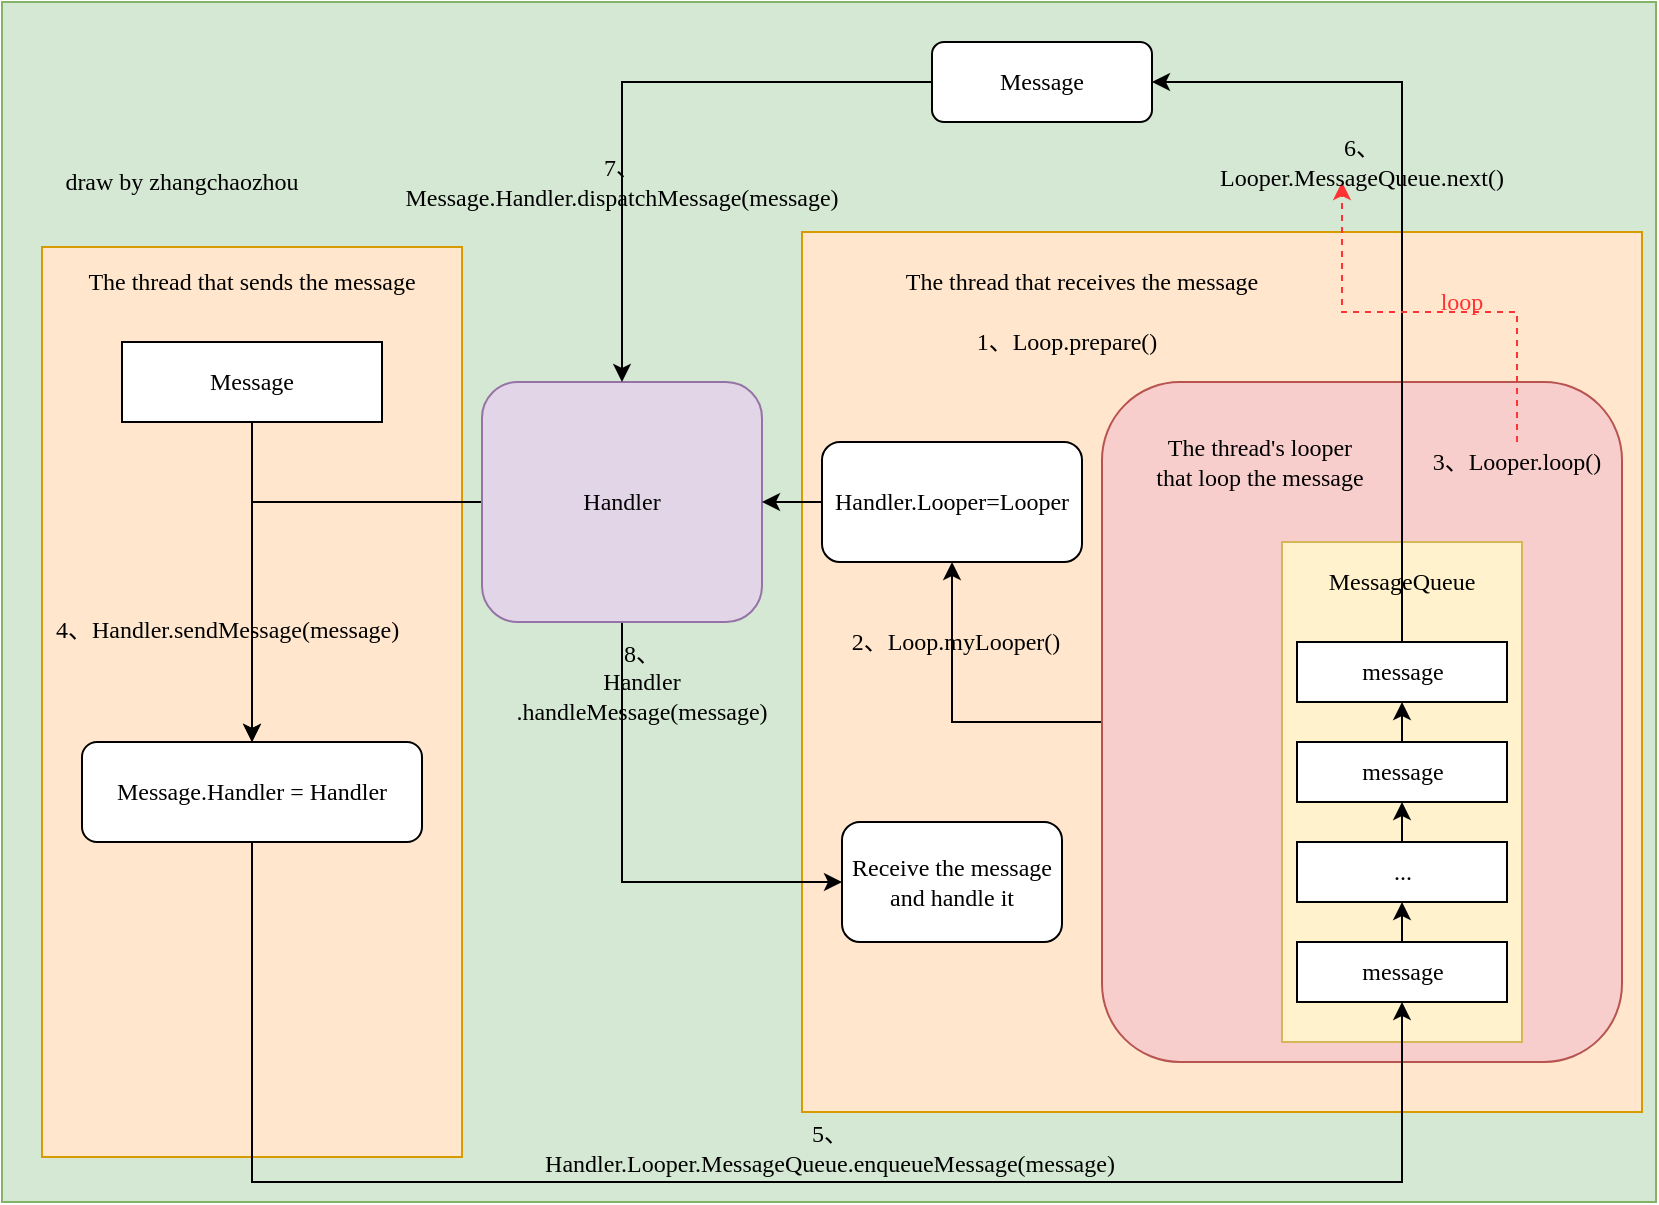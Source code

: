 <mxfile version="12.9.5" type="github" pages="2">
  <diagram id="osySlG6vOF2VXdflo7Ny" name="Page-1">
    <mxGraphModel dx="946" dy="579" grid="1" gridSize="10" guides="1" tooltips="1" connect="1" arrows="1" fold="1" page="1" pageScale="1" pageWidth="827" pageHeight="1169" math="0" shadow="0">
      <root>
        <mxCell id="0" />
        <mxCell id="1" parent="0" />
        <mxCell id="NDg6Oueld_C1ia3fCb1J-2" value="" style="rounded=0;whiteSpace=wrap;html=1;" parent="1" vertex="1">
          <mxGeometry x="350" y="360" width="120" height="60" as="geometry" />
        </mxCell>
        <mxCell id="NDg6Oueld_C1ia3fCb1J-3" value="" style="rounded=0;whiteSpace=wrap;html=1;fillColor=#d5e8d4;strokeColor=#82b366;" parent="1" vertex="1">
          <mxGeometry y="60" width="827" height="600" as="geometry" />
        </mxCell>
        <mxCell id="NDg6Oueld_C1ia3fCb1J-4" value="" style="rounded=0;whiteSpace=wrap;html=1;fillColor=#ffe6cc;strokeColor=#d79b00;" parent="1" vertex="1">
          <mxGeometry x="20" y="182.5" width="210" height="455" as="geometry" />
        </mxCell>
        <mxCell id="NDg6Oueld_C1ia3fCb1J-5" value="&lt;p&gt;The thread that sends the message&lt;/p&gt;" style="text;html=1;strokeColor=none;fillColor=none;align=center;verticalAlign=middle;whiteSpace=wrap;rounded=0;fontFamily=Comic Sans MS;" parent="1" vertex="1">
          <mxGeometry x="20" y="190" width="210" height="20" as="geometry" />
        </mxCell>
        <mxCell id="NDg6Oueld_C1ia3fCb1J-6" value="" style="rounded=0;whiteSpace=wrap;html=1;fillColor=#ffe6cc;strokeColor=#d79b00;" parent="1" vertex="1">
          <mxGeometry x="400" y="175" width="420" height="440" as="geometry" />
        </mxCell>
        <mxCell id="NDg6Oueld_C1ia3fCb1J-7" value="&lt;p&gt;The thread that receives the message&lt;/p&gt;" style="text;html=1;strokeColor=none;fillColor=none;align=center;verticalAlign=middle;whiteSpace=wrap;rounded=0;fontFamily=Comic Sans MS;" parent="1" vertex="1">
          <mxGeometry x="400" y="190" width="280" height="20" as="geometry" />
        </mxCell>
        <mxCell id="NDg6Oueld_C1ia3fCb1J-95" style="edgeStyle=orthogonalEdgeStyle;rounded=0;orthogonalLoop=1;jettySize=auto;html=1;exitX=0.5;exitY=1;exitDx=0;exitDy=0;entryX=0;entryY=0.5;entryDx=0;entryDy=0;fontFamily=Comic Sans MS;" parent="1" source="NDg6Oueld_C1ia3fCb1J-10" target="NDg6Oueld_C1ia3fCb1J-70" edge="1">
          <mxGeometry relative="1" as="geometry" />
        </mxCell>
        <mxCell id="NDg6Oueld_C1ia3fCb1J-101" style="edgeStyle=orthogonalEdgeStyle;rounded=0;orthogonalLoop=1;jettySize=auto;html=1;exitX=0;exitY=0.5;exitDx=0;exitDy=0;entryX=0.5;entryY=0;entryDx=0;entryDy=0;fontFamily=Comic Sans MS;" parent="1" source="NDg6Oueld_C1ia3fCb1J-10" target="NDg6Oueld_C1ia3fCb1J-21" edge="1">
          <mxGeometry relative="1" as="geometry" />
        </mxCell>
        <mxCell id="NDg6Oueld_C1ia3fCb1J-10" value="Handler" style="rounded=1;whiteSpace=wrap;html=1;fontFamily=Comic Sans MS;fillColor=#e1d5e7;strokeColor=#9673a6;" parent="1" vertex="1">
          <mxGeometry x="240" y="250" width="140" height="120" as="geometry" />
        </mxCell>
        <mxCell id="NDg6Oueld_C1ia3fCb1J-34" style="edgeStyle=orthogonalEdgeStyle;rounded=0;orthogonalLoop=1;jettySize=auto;html=1;exitX=0;exitY=0.5;exitDx=0;exitDy=0;entryX=0.5;entryY=1;entryDx=0;entryDy=0;fontFamily=Comic Sans MS;" parent="1" source="NDg6Oueld_C1ia3fCb1J-13" target="NDg6Oueld_C1ia3fCb1J-102" edge="1">
          <mxGeometry relative="1" as="geometry">
            <Array as="points">
              <mxPoint x="475" y="420" />
            </Array>
          </mxGeometry>
        </mxCell>
        <mxCell id="NDg6Oueld_C1ia3fCb1J-13" value="" style="rounded=1;whiteSpace=wrap;html=1;fontFamily=Comic Sans MS;fillColor=#f8cecc;strokeColor=#b85450;" parent="1" vertex="1">
          <mxGeometry x="550" y="250" width="260" height="340" as="geometry" />
        </mxCell>
        <mxCell id="NDg6Oueld_C1ia3fCb1J-14" value="The thread&#39;s looper &lt;br&gt;that loop the message" style="text;html=1;strokeColor=none;fillColor=none;align=center;verticalAlign=middle;whiteSpace=wrap;rounded=0;fontFamily=Comic Sans MS;" parent="1" vertex="1">
          <mxGeometry x="534" y="280" width="190" height="20" as="geometry" />
        </mxCell>
        <mxCell id="NDg6Oueld_C1ia3fCb1J-17" value="" style="rounded=0;whiteSpace=wrap;html=1;fontFamily=Comic Sans MS;fillColor=#fff2cc;strokeColor=#d6b656;" parent="1" vertex="1">
          <mxGeometry x="640" y="330" width="120" height="250" as="geometry" />
        </mxCell>
        <mxCell id="NDg6Oueld_C1ia3fCb1J-18" value="MessageQueue" style="text;html=1;strokeColor=none;fillColor=none;align=center;verticalAlign=middle;whiteSpace=wrap;rounded=0;fontFamily=Comic Sans MS;" parent="1" vertex="1">
          <mxGeometry x="680" y="340" width="40" height="20" as="geometry" />
        </mxCell>
        <mxCell id="NDg6Oueld_C1ia3fCb1J-29" style="edgeStyle=orthogonalEdgeStyle;rounded=0;orthogonalLoop=1;jettySize=auto;html=1;exitX=0.5;exitY=1;exitDx=0;exitDy=0;entryX=0.5;entryY=1;entryDx=0;entryDy=0;fontFamily=Comic Sans MS;" parent="1" source="NDg6Oueld_C1ia3fCb1J-21" target="NDg6Oueld_C1ia3fCb1J-31" edge="1">
          <mxGeometry relative="1" as="geometry">
            <Array as="points">
              <mxPoint x="125" y="650" />
              <mxPoint x="700" y="650" />
            </Array>
          </mxGeometry>
        </mxCell>
        <mxCell id="NDg6Oueld_C1ia3fCb1J-21" value="Message.Handler = Handler&lt;span style=&quot;white-space: normal&quot;&gt;&lt;br&gt;&lt;/span&gt;" style="rounded=1;whiteSpace=wrap;html=1;fontFamily=Comic Sans MS;" parent="1" vertex="1">
          <mxGeometry x="40" y="430" width="170" height="50" as="geometry" />
        </mxCell>
        <mxCell id="qWdJZLPwKeQH4qqhE-X6-7" style="edgeStyle=orthogonalEdgeStyle;rounded=0;orthogonalLoop=1;jettySize=auto;html=1;exitX=0.5;exitY=0;exitDx=0;exitDy=0;entryX=1;entryY=0.5;entryDx=0;entryDy=0;fontFamily=Comic Sans MS;" edge="1" parent="1" source="NDg6Oueld_C1ia3fCb1J-23" target="qWdJZLPwKeQH4qqhE-X6-2">
          <mxGeometry relative="1" as="geometry" />
        </mxCell>
        <mxCell id="NDg6Oueld_C1ia3fCb1J-23" value="message" style="rounded=0;whiteSpace=wrap;html=1;fontFamily=Comic Sans MS;" parent="1" vertex="1">
          <mxGeometry x="647.5" y="380" width="105" height="30" as="geometry" />
        </mxCell>
        <mxCell id="n6KTwlOW_15QvZ3awUx1-7" style="edgeStyle=orthogonalEdgeStyle;rounded=0;orthogonalLoop=1;jettySize=auto;html=1;exitX=0.5;exitY=0;exitDx=0;exitDy=0;entryX=0.5;entryY=1;entryDx=0;entryDy=0;fontFamily=Comic Sans MS;" edge="1" parent="1" source="NDg6Oueld_C1ia3fCb1J-27" target="NDg6Oueld_C1ia3fCb1J-23">
          <mxGeometry relative="1" as="geometry" />
        </mxCell>
        <mxCell id="NDg6Oueld_C1ia3fCb1J-27" value="message" style="rounded=0;whiteSpace=wrap;html=1;fontFamily=Comic Sans MS;" parent="1" vertex="1">
          <mxGeometry x="647.5" y="430" width="105" height="30" as="geometry" />
        </mxCell>
        <mxCell id="n6KTwlOW_15QvZ3awUx1-5" style="edgeStyle=orthogonalEdgeStyle;rounded=0;orthogonalLoop=1;jettySize=auto;html=1;exitX=0.5;exitY=0;exitDx=0;exitDy=0;entryX=0.5;entryY=1;entryDx=0;entryDy=0;fontFamily=Comic Sans MS;" edge="1" parent="1" source="NDg6Oueld_C1ia3fCb1J-28" target="NDg6Oueld_C1ia3fCb1J-27">
          <mxGeometry relative="1" as="geometry" />
        </mxCell>
        <mxCell id="NDg6Oueld_C1ia3fCb1J-28" value="..." style="rounded=0;whiteSpace=wrap;html=1;fontFamily=Comic Sans MS;" parent="1" vertex="1">
          <mxGeometry x="647.5" y="480" width="105" height="30" as="geometry" />
        </mxCell>
        <mxCell id="n6KTwlOW_15QvZ3awUx1-3" style="edgeStyle=orthogonalEdgeStyle;rounded=0;orthogonalLoop=1;jettySize=auto;html=1;exitX=0.5;exitY=0;exitDx=0;exitDy=0;entryX=0.5;entryY=1;entryDx=0;entryDy=0;fontFamily=Comic Sans MS;" edge="1" parent="1" source="NDg6Oueld_C1ia3fCb1J-31" target="NDg6Oueld_C1ia3fCb1J-28">
          <mxGeometry relative="1" as="geometry" />
        </mxCell>
        <mxCell id="NDg6Oueld_C1ia3fCb1J-31" value="message" style="rounded=0;whiteSpace=wrap;html=1;fontFamily=Comic Sans MS;" parent="1" vertex="1">
          <mxGeometry x="647.5" y="530" width="105" height="30" as="geometry" />
        </mxCell>
        <mxCell id="NDg6Oueld_C1ia3fCb1J-36" value="2、Loop.myLooper()" style="text;html=1;strokeColor=none;fillColor=none;align=center;verticalAlign=middle;whiteSpace=wrap;rounded=0;fontFamily=Comic Sans MS;" parent="1" vertex="1">
          <mxGeometry x="420" y="370" width="114" height="20" as="geometry" />
        </mxCell>
        <mxCell id="NDg6Oueld_C1ia3fCb1J-37" value="1、Loop.prepare()" style="text;html=1;strokeColor=none;fillColor=none;align=center;verticalAlign=middle;whiteSpace=wrap;rounded=0;fontFamily=Comic Sans MS;" parent="1" vertex="1">
          <mxGeometry x="460" y="220" width="145" height="20" as="geometry" />
        </mxCell>
        <mxCell id="NDg6Oueld_C1ia3fCb1J-96" style="edgeStyle=orthogonalEdgeStyle;rounded=0;orthogonalLoop=1;jettySize=auto;html=1;exitX=0.5;exitY=1;exitDx=0;exitDy=0;entryX=0.5;entryY=0;entryDx=0;entryDy=0;fontFamily=Comic Sans MS;" parent="1" source="NDg6Oueld_C1ia3fCb1J-53" target="NDg6Oueld_C1ia3fCb1J-21" edge="1">
          <mxGeometry relative="1" as="geometry">
            <mxPoint x="125" y="320" as="targetPoint" />
          </mxGeometry>
        </mxCell>
        <mxCell id="NDg6Oueld_C1ia3fCb1J-53" value="Message" style="rounded=0;whiteSpace=wrap;html=1;fontFamily=Comic Sans MS;" parent="1" vertex="1">
          <mxGeometry x="60" y="230" width="130" height="40" as="geometry" />
        </mxCell>
        <mxCell id="NDg6Oueld_C1ia3fCb1J-60" value="7、Message.Handler.dispatchMessage(message)" style="text;html=1;strokeColor=none;fillColor=none;align=center;verticalAlign=middle;whiteSpace=wrap;rounded=0;fontFamily=Comic Sans MS;" parent="1" vertex="1">
          <mxGeometry x="290" y="140" width="40" height="20" as="geometry" />
        </mxCell>
        <mxCell id="NDg6Oueld_C1ia3fCb1J-70" value="Receive the message and handle it" style="rounded=1;whiteSpace=wrap;html=1;fontFamily=Comic Sans MS;" parent="1" vertex="1">
          <mxGeometry x="420" y="470" width="110" height="60" as="geometry" />
        </mxCell>
        <mxCell id="qWdJZLPwKeQH4qqhE-X6-15" style="edgeStyle=orthogonalEdgeStyle;rounded=0;orthogonalLoop=1;jettySize=auto;html=1;exitX=0.5;exitY=0;exitDx=0;exitDy=0;entryX=0.25;entryY=1;entryDx=0;entryDy=0;fontFamily=Comic Sans MS;dashed=1;strokeColor=#FF3333;" edge="1" parent="1" source="NDg6Oueld_C1ia3fCb1J-41" target="qWdJZLPwKeQH4qqhE-X6-4">
          <mxGeometry relative="1" as="geometry" />
        </mxCell>
        <mxCell id="NDg6Oueld_C1ia3fCb1J-41" value="3、Looper.loop()" style="text;html=1;strokeColor=none;fillColor=none;align=center;verticalAlign=middle;whiteSpace=wrap;rounded=0;fontFamily=Comic Sans MS;" parent="1" vertex="1">
          <mxGeometry x="710" y="280" width="95" height="20" as="geometry" />
        </mxCell>
        <mxCell id="NDg6Oueld_C1ia3fCb1J-85" value="5、Handler.Looper.MessageQueue.enqueueMessage(message)" style="text;html=1;strokeColor=none;fillColor=none;align=center;verticalAlign=middle;whiteSpace=wrap;rounded=0;fontFamily=Comic Sans MS;" parent="1" vertex="1">
          <mxGeometry x="394" y="622.5" width="40" height="20" as="geometry" />
        </mxCell>
        <mxCell id="NDg6Oueld_C1ia3fCb1J-90" value="8、&lt;br&gt;Handler&lt;br&gt;.handleMessage(message)" style="text;html=1;strokeColor=none;fillColor=none;align=center;verticalAlign=middle;whiteSpace=wrap;rounded=0;fontFamily=Comic Sans MS;" parent="1" vertex="1">
          <mxGeometry x="300" y="390" width="40" height="20" as="geometry" />
        </mxCell>
        <mxCell id="NDg6Oueld_C1ia3fCb1J-100" value="4、Handler.sendMessage(message)" style="text;html=1;fontFamily=Comic Sans MS;" parent="1" vertex="1">
          <mxGeometry x="25" y="360" width="200" height="30" as="geometry" />
        </mxCell>
        <mxCell id="NDg6Oueld_C1ia3fCb1J-105" style="edgeStyle=orthogonalEdgeStyle;rounded=0;orthogonalLoop=1;jettySize=auto;html=1;exitX=0;exitY=0.5;exitDx=0;exitDy=0;entryX=1;entryY=0.5;entryDx=0;entryDy=0;fontFamily=Comic Sans MS;" parent="1" source="NDg6Oueld_C1ia3fCb1J-102" target="NDg6Oueld_C1ia3fCb1J-10" edge="1">
          <mxGeometry relative="1" as="geometry" />
        </mxCell>
        <mxCell id="NDg6Oueld_C1ia3fCb1J-102" value="Handler.Looper=Looper" style="rounded=1;whiteSpace=wrap;html=1;fontFamily=Comic Sans MS;" parent="1" vertex="1">
          <mxGeometry x="410" y="280" width="130" height="60" as="geometry" />
        </mxCell>
        <mxCell id="n6KTwlOW_15QvZ3awUx1-1" value="draw by zhangchaozhou" style="text;html=1;strokeColor=none;fillColor=none;align=center;verticalAlign=middle;whiteSpace=wrap;rounded=0;fontFamily=Comic Sans MS;" vertex="1" parent="1">
          <mxGeometry x="20" y="140" width="140" height="20" as="geometry" />
        </mxCell>
        <mxCell id="qWdJZLPwKeQH4qqhE-X6-8" style="edgeStyle=orthogonalEdgeStyle;rounded=0;orthogonalLoop=1;jettySize=auto;html=1;exitX=0;exitY=0.5;exitDx=0;exitDy=0;entryX=0.5;entryY=0;entryDx=0;entryDy=0;fontFamily=Comic Sans MS;" edge="1" parent="1" source="qWdJZLPwKeQH4qqhE-X6-2" target="NDg6Oueld_C1ia3fCb1J-10">
          <mxGeometry relative="1" as="geometry" />
        </mxCell>
        <mxCell id="qWdJZLPwKeQH4qqhE-X6-2" value="Message" style="rounded=1;whiteSpace=wrap;html=1;fontFamily=Comic Sans MS;align=center;" vertex="1" parent="1">
          <mxGeometry x="465" y="80" width="110" height="40" as="geometry" />
        </mxCell>
        <mxCell id="qWdJZLPwKeQH4qqhE-X6-4" value="6、Looper.MessageQueue.next()" style="text;html=1;strokeColor=none;fillColor=none;align=center;verticalAlign=middle;whiteSpace=wrap;rounded=0;fontFamily=Comic Sans MS;" vertex="1" parent="1">
          <mxGeometry x="660" y="130" width="40" height="20" as="geometry" />
        </mxCell>
        <mxCell id="qWdJZLPwKeQH4qqhE-X6-17" value="loop" style="text;html=1;strokeColor=none;fillColor=none;align=center;verticalAlign=middle;whiteSpace=wrap;rounded=0;fontFamily=Comic Sans MS;fontColor=#FF3333;" vertex="1" parent="1">
          <mxGeometry x="710" y="200" width="40" height="20" as="geometry" />
        </mxCell>
      </root>
    </mxGraphModel>
  </diagram>
  <diagram id="Ol41yCvJ7Pt2STTNzjGf" name="Page-2">
    <mxGraphModel dx="946" dy="530" grid="1" gridSize="10" guides="1" tooltips="1" connect="1" arrows="1" fold="1" page="1" pageScale="1" pageWidth="827" pageHeight="1169" math="0" shadow="0">
      <root>
        <mxCell id="hOnsdg-134dhtUqyOOim-0" />
        <mxCell id="hOnsdg-134dhtUqyOOim-1" parent="hOnsdg-134dhtUqyOOim-0" />
      </root>
    </mxGraphModel>
  </diagram>
</mxfile>
